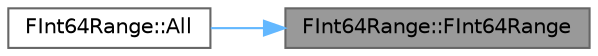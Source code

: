 digraph "FInt64Range::FInt64Range"
{
 // INTERACTIVE_SVG=YES
 // LATEX_PDF_SIZE
  bgcolor="transparent";
  edge [fontname=Helvetica,fontsize=10,labelfontname=Helvetica,labelfontsize=10];
  node [fontname=Helvetica,fontsize=10,shape=box,height=0.2,width=0.4];
  rankdir="RL";
  Node1 [id="Node000001",label="FInt64Range::FInt64Range",height=0.2,width=0.4,color="gray40", fillcolor="grey60", style="filled", fontcolor="black",tooltip=" "];
  Node1 -> Node2 [id="edge1_Node000001_Node000002",dir="back",color="steelblue1",style="solid",tooltip=" "];
  Node2 [id="Node000002",label="FInt64Range::All",height=0.2,width=0.4,color="grey40", fillcolor="white", style="filled",URL="$d0/d84/structFInt64Range.html#a54c97edff516f761815feb5099a57f28",tooltip=" "];
}
